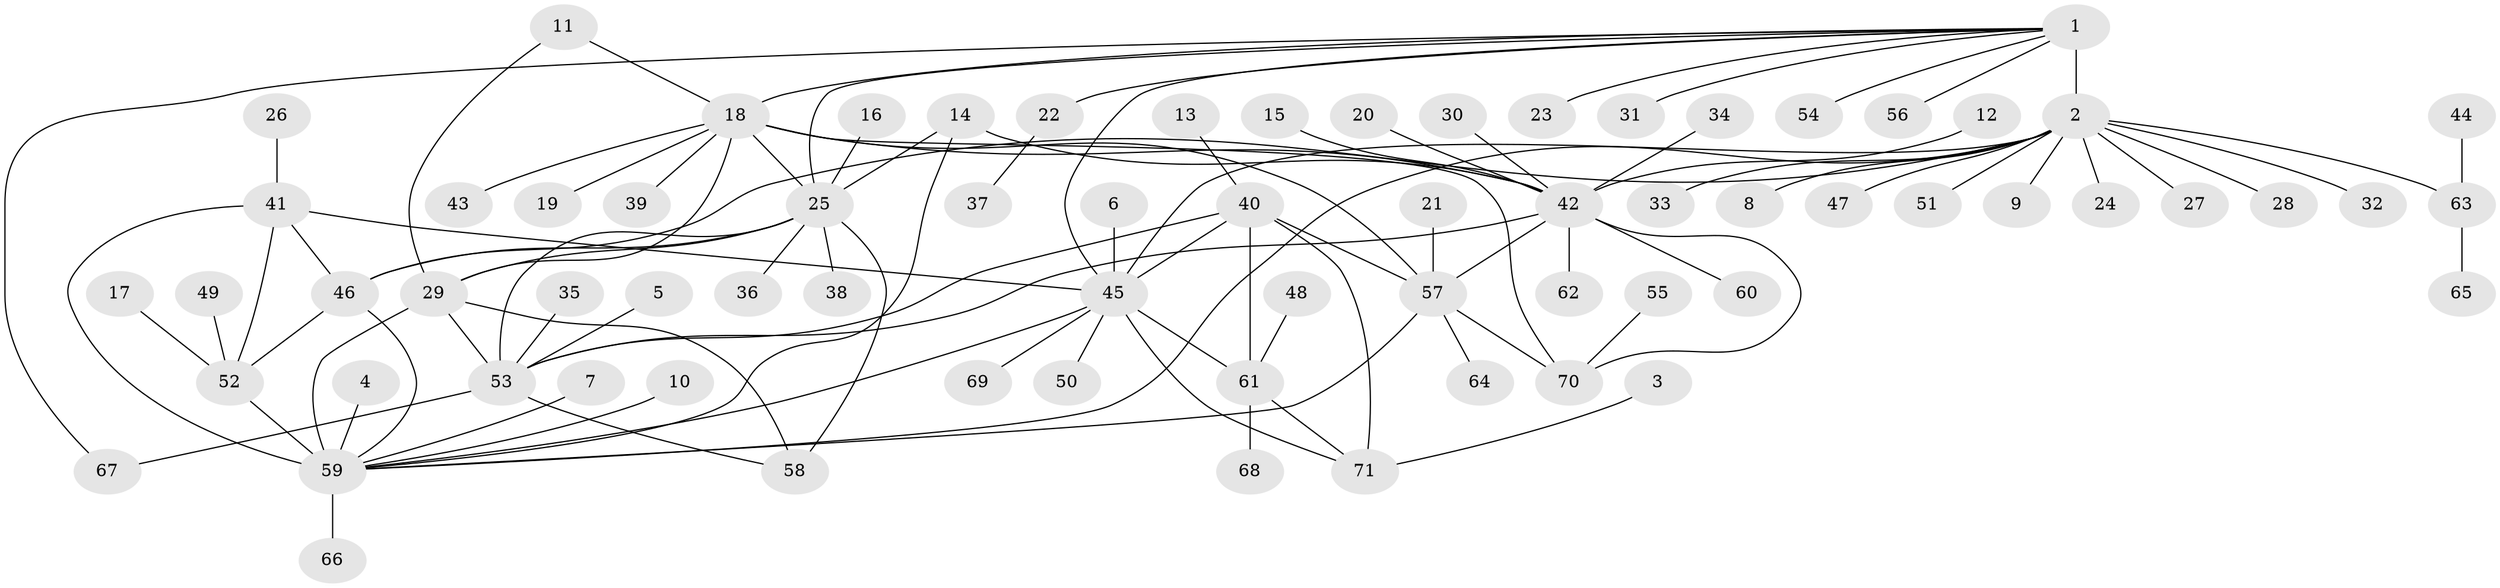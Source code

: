 // original degree distribution, {13: 0.028368794326241134, 8: 0.0425531914893617, 12: 0.028368794326241134, 7: 0.05673758865248227, 9: 0.04964539007092199, 6: 0.014184397163120567, 10: 0.02127659574468085, 11: 0.0070921985815602835, 1: 0.574468085106383, 3: 0.04964539007092199, 2: 0.11347517730496454, 4: 0.014184397163120567}
// Generated by graph-tools (version 1.1) at 2025/50/03/09/25 03:50:29]
// undirected, 71 vertices, 98 edges
graph export_dot {
graph [start="1"]
  node [color=gray90,style=filled];
  1;
  2;
  3;
  4;
  5;
  6;
  7;
  8;
  9;
  10;
  11;
  12;
  13;
  14;
  15;
  16;
  17;
  18;
  19;
  20;
  21;
  22;
  23;
  24;
  25;
  26;
  27;
  28;
  29;
  30;
  31;
  32;
  33;
  34;
  35;
  36;
  37;
  38;
  39;
  40;
  41;
  42;
  43;
  44;
  45;
  46;
  47;
  48;
  49;
  50;
  51;
  52;
  53;
  54;
  55;
  56;
  57;
  58;
  59;
  60;
  61;
  62;
  63;
  64;
  65;
  66;
  67;
  68;
  69;
  70;
  71;
  1 -- 2 [weight=12.0];
  1 -- 18 [weight=1.0];
  1 -- 22 [weight=1.0];
  1 -- 23 [weight=1.0];
  1 -- 25 [weight=1.0];
  1 -- 31 [weight=1.0];
  1 -- 45 [weight=1.0];
  1 -- 54 [weight=1.0];
  1 -- 56 [weight=1.0];
  1 -- 67 [weight=1.0];
  2 -- 8 [weight=1.0];
  2 -- 9 [weight=1.0];
  2 -- 24 [weight=1.0];
  2 -- 27 [weight=1.0];
  2 -- 28 [weight=1.0];
  2 -- 32 [weight=1.0];
  2 -- 33 [weight=1.0];
  2 -- 45 [weight=1.0];
  2 -- 46 [weight=1.0];
  2 -- 47 [weight=1.0];
  2 -- 51 [weight=1.0];
  2 -- 59 [weight=1.0];
  2 -- 63 [weight=1.0];
  3 -- 71 [weight=1.0];
  4 -- 59 [weight=1.0];
  5 -- 53 [weight=1.0];
  6 -- 45 [weight=1.0];
  7 -- 59 [weight=1.0];
  10 -- 59 [weight=1.0];
  11 -- 18 [weight=1.0];
  11 -- 29 [weight=1.0];
  12 -- 42 [weight=1.0];
  13 -- 40 [weight=1.0];
  14 -- 25 [weight=1.0];
  14 -- 42 [weight=1.0];
  14 -- 59 [weight=1.0];
  15 -- 42 [weight=1.0];
  16 -- 25 [weight=1.0];
  17 -- 52 [weight=1.0];
  18 -- 19 [weight=1.0];
  18 -- 25 [weight=1.0];
  18 -- 29 [weight=1.0];
  18 -- 39 [weight=1.0];
  18 -- 42 [weight=6.0];
  18 -- 43 [weight=1.0];
  18 -- 57 [weight=3.0];
  18 -- 70 [weight=3.0];
  20 -- 42 [weight=1.0];
  21 -- 57 [weight=1.0];
  22 -- 37 [weight=1.0];
  25 -- 29 [weight=4.0];
  25 -- 36 [weight=1.0];
  25 -- 38 [weight=1.0];
  25 -- 46 [weight=1.0];
  25 -- 53 [weight=1.0];
  25 -- 58 [weight=1.0];
  26 -- 41 [weight=1.0];
  29 -- 53 [weight=4.0];
  29 -- 58 [weight=4.0];
  29 -- 59 [weight=1.0];
  30 -- 42 [weight=1.0];
  34 -- 42 [weight=1.0];
  35 -- 53 [weight=1.0];
  40 -- 45 [weight=4.0];
  40 -- 53 [weight=1.0];
  40 -- 57 [weight=1.0];
  40 -- 61 [weight=4.0];
  40 -- 71 [weight=4.0];
  41 -- 45 [weight=1.0];
  41 -- 46 [weight=1.0];
  41 -- 52 [weight=2.0];
  41 -- 59 [weight=3.0];
  42 -- 53 [weight=1.0];
  42 -- 57 [weight=2.0];
  42 -- 60 [weight=1.0];
  42 -- 62 [weight=1.0];
  42 -- 70 [weight=2.0];
  44 -- 63 [weight=1.0];
  45 -- 50 [weight=1.0];
  45 -- 59 [weight=1.0];
  45 -- 61 [weight=1.0];
  45 -- 69 [weight=1.0];
  45 -- 71 [weight=1.0];
  46 -- 52 [weight=2.0];
  46 -- 59 [weight=3.0];
  48 -- 61 [weight=1.0];
  49 -- 52 [weight=1.0];
  52 -- 59 [weight=6.0];
  53 -- 58 [weight=1.0];
  53 -- 67 [weight=1.0];
  55 -- 70 [weight=1.0];
  57 -- 59 [weight=1.0];
  57 -- 64 [weight=1.0];
  57 -- 70 [weight=1.0];
  59 -- 66 [weight=1.0];
  61 -- 68 [weight=1.0];
  61 -- 71 [weight=1.0];
  63 -- 65 [weight=1.0];
}
